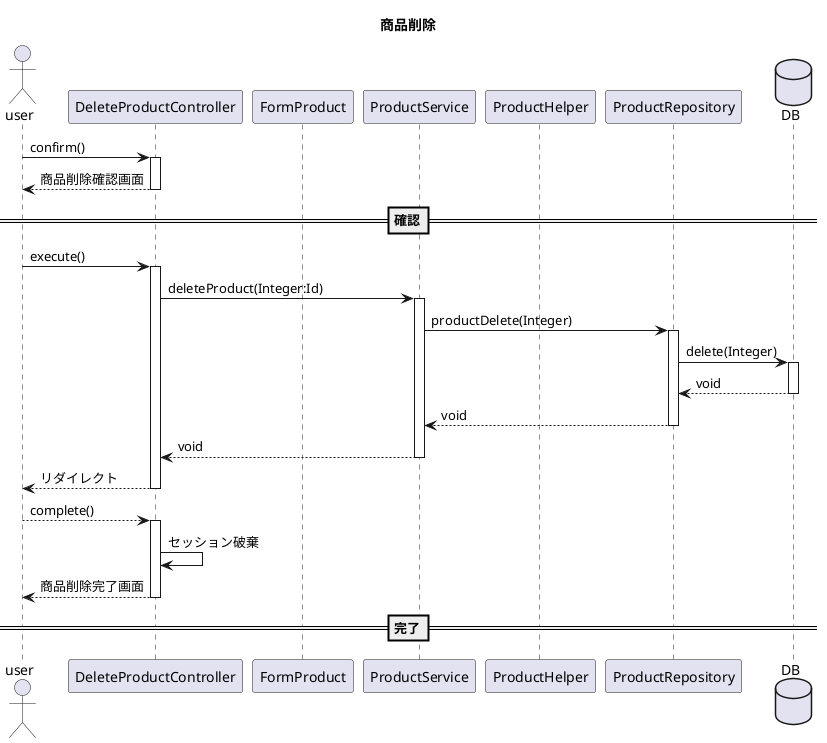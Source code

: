 @startuml
title 商品削除
actor user
participant DeleteProductController as Controller
participant FormProduct as Form
participant ProductService as Service
participant ProductHelper as Helper
participant ProductRepository as Repository
database DB


user -> Controller++:confirm()
user <-- Controller--:商品削除確認画面
==確認==
user -> Controller++:execute()
Controller -> Service++:deleteProduct(Integer:Id)
Service -> Repository++:productDelete(Integer)
Repository -> DB++:delete(Integer)
Repository <-- DB--:void
Service <-- Repository--:void
Controller <-- Service--:void
user <-- Controller--:リダイレクト
user --> Controller++:complete()
Controller -> Controller:セッション破棄
user <-- Controller--:商品削除完了画面
==完了==
@enduml